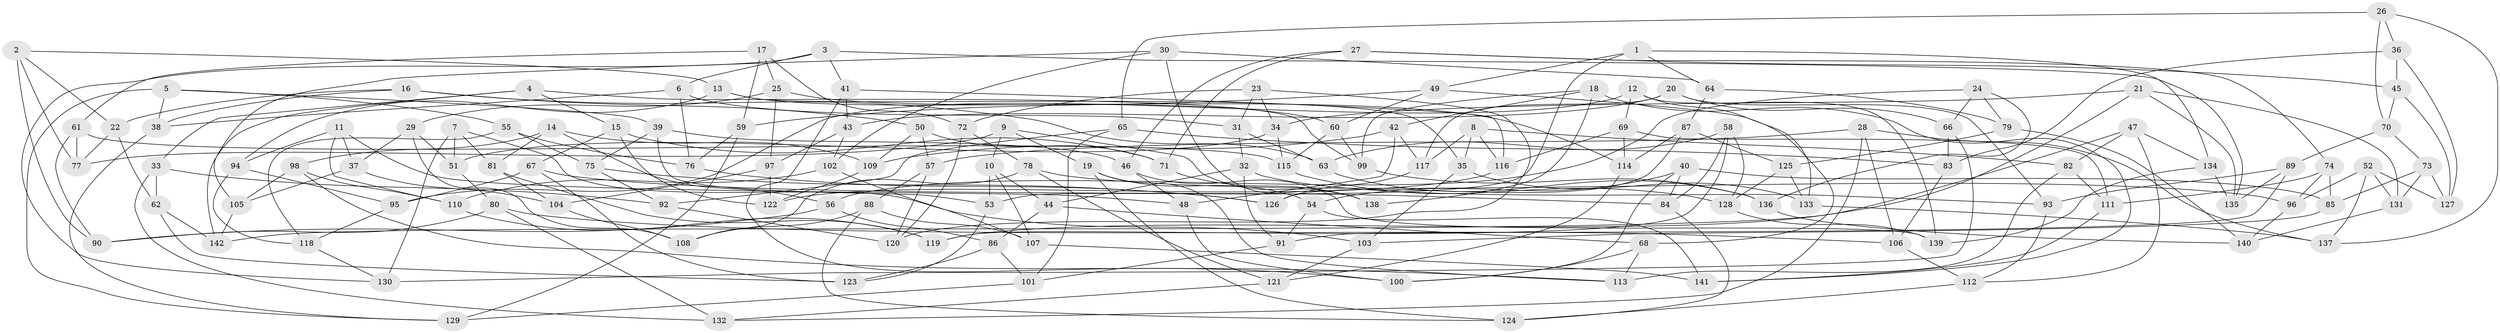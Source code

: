 // coarse degree distribution, {4: 0.4111111111111111, 5: 0.044444444444444446, 6: 0.5222222222222223, 3: 0.022222222222222223}
// Generated by graph-tools (version 1.1) at 2025/52/02/27/25 19:52:34]
// undirected, 142 vertices, 284 edges
graph export_dot {
graph [start="1"]
  node [color=gray90,style=filled];
  1;
  2;
  3;
  4;
  5;
  6;
  7;
  8;
  9;
  10;
  11;
  12;
  13;
  14;
  15;
  16;
  17;
  18;
  19;
  20;
  21;
  22;
  23;
  24;
  25;
  26;
  27;
  28;
  29;
  30;
  31;
  32;
  33;
  34;
  35;
  36;
  37;
  38;
  39;
  40;
  41;
  42;
  43;
  44;
  45;
  46;
  47;
  48;
  49;
  50;
  51;
  52;
  53;
  54;
  55;
  56;
  57;
  58;
  59;
  60;
  61;
  62;
  63;
  64;
  65;
  66;
  67;
  68;
  69;
  70;
  71;
  72;
  73;
  74;
  75;
  76;
  77;
  78;
  79;
  80;
  81;
  82;
  83;
  84;
  85;
  86;
  87;
  88;
  89;
  90;
  91;
  92;
  93;
  94;
  95;
  96;
  97;
  98;
  99;
  100;
  101;
  102;
  103;
  104;
  105;
  106;
  107;
  108;
  109;
  110;
  111;
  112;
  113;
  114;
  115;
  116;
  117;
  118;
  119;
  120;
  121;
  122;
  123;
  124;
  125;
  126;
  127;
  128;
  129;
  130;
  131;
  132;
  133;
  134;
  135;
  136;
  137;
  138;
  139;
  140;
  141;
  142;
  1 -- 134;
  1 -- 53;
  1 -- 49;
  1 -- 64;
  2 -- 90;
  2 -- 77;
  2 -- 22;
  2 -- 13;
  3 -- 135;
  3 -- 130;
  3 -- 6;
  3 -- 41;
  4 -- 15;
  4 -- 33;
  4 -- 99;
  4 -- 142;
  5 -- 38;
  5 -- 129;
  5 -- 39;
  5 -- 55;
  6 -- 76;
  6 -- 38;
  6 -- 31;
  7 -- 51;
  7 -- 130;
  7 -- 81;
  7 -- 103;
  8 -- 35;
  8 -- 82;
  8 -- 117;
  8 -- 116;
  9 -- 10;
  9 -- 19;
  9 -- 77;
  9 -- 138;
  10 -- 53;
  10 -- 44;
  10 -- 107;
  11 -- 37;
  11 -- 48;
  11 -- 94;
  11 -- 110;
  12 -- 95;
  12 -- 139;
  12 -- 69;
  12 -- 133;
  13 -- 35;
  13 -- 94;
  13 -- 60;
  14 -- 98;
  14 -- 109;
  14 -- 81;
  14 -- 56;
  15 -- 71;
  15 -- 122;
  15 -- 67;
  16 -- 50;
  16 -- 22;
  16 -- 38;
  16 -- 63;
  17 -- 25;
  17 -- 72;
  17 -- 61;
  17 -- 59;
  18 -- 42;
  18 -- 141;
  18 -- 99;
  18 -- 138;
  19 -- 124;
  19 -- 54;
  19 -- 113;
  20 -- 43;
  20 -- 117;
  20 -- 66;
  20 -- 93;
  21 -- 135;
  21 -- 119;
  21 -- 131;
  21 -- 34;
  22 -- 62;
  22 -- 77;
  23 -- 34;
  23 -- 120;
  23 -- 31;
  23 -- 72;
  24 -- 56;
  24 -- 66;
  24 -- 136;
  24 -- 79;
  25 -- 29;
  25 -- 114;
  25 -- 97;
  26 -- 65;
  26 -- 70;
  26 -- 36;
  26 -- 137;
  27 -- 74;
  27 -- 46;
  27 -- 45;
  27 -- 71;
  28 -- 106;
  28 -- 137;
  28 -- 57;
  28 -- 132;
  29 -- 51;
  29 -- 108;
  29 -- 37;
  30 -- 102;
  30 -- 138;
  30 -- 105;
  30 -- 64;
  31 -- 63;
  31 -- 32;
  32 -- 44;
  32 -- 93;
  32 -- 91;
  33 -- 132;
  33 -- 92;
  33 -- 62;
  34 -- 51;
  34 -- 115;
  35 -- 133;
  35 -- 103;
  36 -- 45;
  36 -- 83;
  36 -- 127;
  37 -- 104;
  37 -- 105;
  38 -- 129;
  39 -- 75;
  39 -- 53;
  39 -- 46;
  40 -- 100;
  40 -- 84;
  40 -- 54;
  40 -- 85;
  41 -- 43;
  41 -- 116;
  41 -- 100;
  42 -- 48;
  42 -- 117;
  42 -- 109;
  43 -- 97;
  43 -- 102;
  44 -- 86;
  44 -- 68;
  45 -- 127;
  45 -- 70;
  46 -- 139;
  46 -- 48;
  47 -- 82;
  47 -- 142;
  47 -- 112;
  47 -- 134;
  48 -- 100;
  49 -- 59;
  49 -- 60;
  49 -- 68;
  50 -- 71;
  50 -- 109;
  50 -- 57;
  51 -- 80;
  52 -- 127;
  52 -- 137;
  52 -- 96;
  52 -- 131;
  53 -- 123;
  54 -- 141;
  54 -- 91;
  55 -- 76;
  55 -- 75;
  55 -- 118;
  56 -- 86;
  56 -- 90;
  57 -- 120;
  57 -- 88;
  58 -- 84;
  58 -- 63;
  58 -- 128;
  58 -- 119;
  59 -- 76;
  59 -- 129;
  60 -- 115;
  60 -- 99;
  61 -- 90;
  61 -- 115;
  61 -- 77;
  62 -- 142;
  62 -- 123;
  63 -- 136;
  64 -- 79;
  64 -- 87;
  65 -- 92;
  65 -- 101;
  65 -- 83;
  66 -- 130;
  66 -- 83;
  67 -- 84;
  67 -- 95;
  67 -- 123;
  68 -- 113;
  68 -- 100;
  69 -- 111;
  69 -- 114;
  69 -- 116;
  70 -- 73;
  70 -- 89;
  71 -- 138;
  72 -- 78;
  72 -- 120;
  73 -- 131;
  73 -- 127;
  73 -- 85;
  74 -- 85;
  74 -- 96;
  74 -- 111;
  75 -- 126;
  75 -- 92;
  76 -- 126;
  78 -- 121;
  78 -- 108;
  78 -- 96;
  79 -- 140;
  79 -- 125;
  80 -- 106;
  80 -- 90;
  80 -- 132;
  81 -- 119;
  81 -- 104;
  82 -- 111;
  82 -- 113;
  83 -- 106;
  84 -- 124;
  85 -- 103;
  86 -- 101;
  86 -- 123;
  87 -- 126;
  87 -- 125;
  87 -- 114;
  88 -- 108;
  88 -- 107;
  88 -- 124;
  89 -- 135;
  89 -- 91;
  89 -- 93;
  91 -- 101;
  92 -- 120;
  93 -- 112;
  94 -- 118;
  94 -- 95;
  95 -- 118;
  96 -- 140;
  97 -- 122;
  97 -- 104;
  98 -- 105;
  98 -- 110;
  98 -- 113;
  99 -- 136;
  101 -- 129;
  102 -- 107;
  102 -- 110;
  103 -- 121;
  104 -- 108;
  105 -- 142;
  106 -- 112;
  107 -- 141;
  109 -- 122;
  110 -- 119;
  111 -- 141;
  112 -- 124;
  114 -- 121;
  115 -- 128;
  116 -- 122;
  117 -- 126;
  118 -- 130;
  121 -- 132;
  125 -- 133;
  125 -- 128;
  128 -- 139;
  131 -- 140;
  133 -- 137;
  134 -- 139;
  134 -- 135;
  136 -- 140;
}
